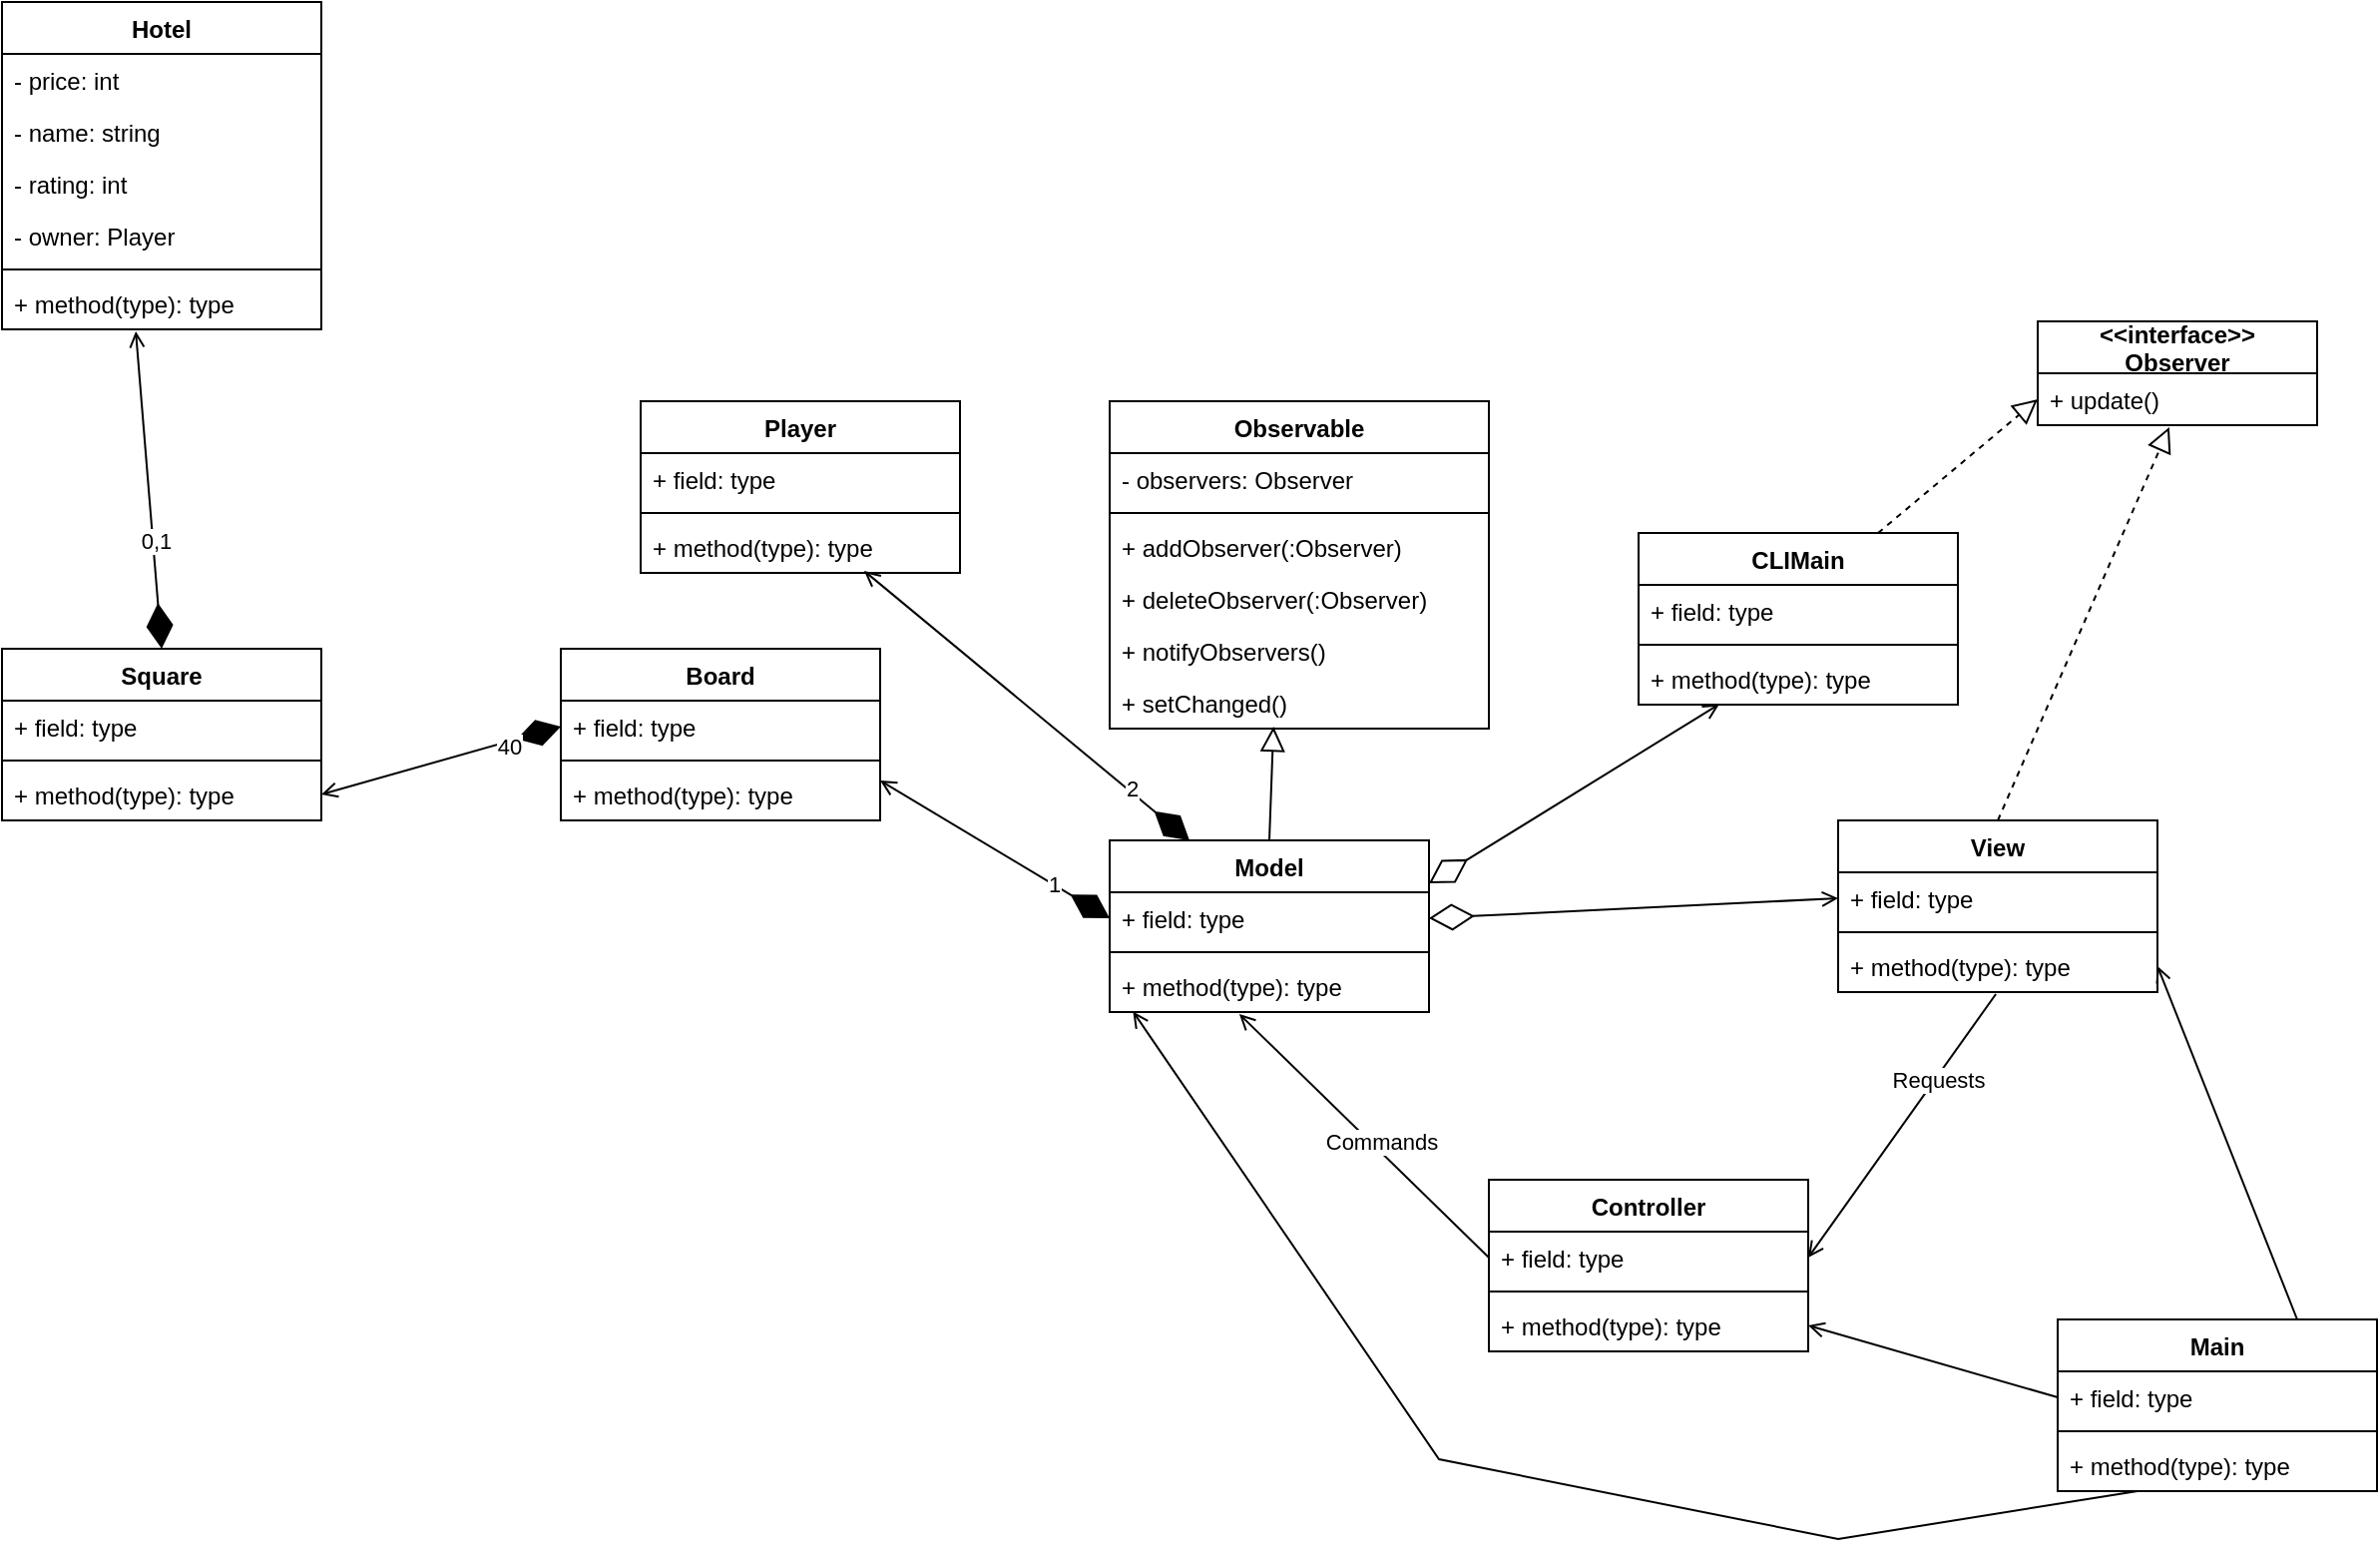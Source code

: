 <mxfile version="21.2.1" type="device">
  <diagram name="Page-1" id="gLBkfFalmYlRuuK1MI0R">
    <mxGraphModel dx="2557" dy="2223" grid="1" gridSize="10" guides="1" tooltips="1" connect="1" arrows="1" fold="1" page="1" pageScale="1" pageWidth="827" pageHeight="1169" math="0" shadow="0">
      <root>
        <mxCell id="0" />
        <mxCell id="1" parent="0" />
        <mxCell id="Y46oIeMY-HpYwtprE-M3-28" style="rounded=0;orthogonalLoop=1;jettySize=auto;html=1;exitX=0.5;exitY=0;exitDx=0;exitDy=0;entryX=0.432;entryY=0.962;entryDx=0;entryDy=0;entryPerimeter=0;endArrow=block;endFill=0;endSize=10;" edge="1" parent="1" source="Y46oIeMY-HpYwtprE-M3-1" target="Y46oIeMY-HpYwtprE-M3-19">
          <mxGeometry relative="1" as="geometry" />
        </mxCell>
        <mxCell id="Y46oIeMY-HpYwtprE-M3-55" style="rounded=0;orthogonalLoop=1;jettySize=auto;html=1;exitX=0.25;exitY=0;exitDx=0;exitDy=0;entryX=0.7;entryY=0.962;entryDx=0;entryDy=0;entryPerimeter=0;startArrow=diamondThin;startFill=1;startSize=20;endArrow=open;endFill=0;" edge="1" parent="1" source="Y46oIeMY-HpYwtprE-M3-1" target="Y46oIeMY-HpYwtprE-M3-54">
          <mxGeometry relative="1" as="geometry" />
        </mxCell>
        <mxCell id="Y46oIeMY-HpYwtprE-M3-74" value="2" style="edgeLabel;html=1;align=center;verticalAlign=middle;resizable=0;points=[];" vertex="1" connectable="0" parent="Y46oIeMY-HpYwtprE-M3-55">
          <mxGeometry x="-0.641" y="-2" relative="1" as="geometry">
            <mxPoint x="-1" as="offset" />
          </mxGeometry>
        </mxCell>
        <mxCell id="Y46oIeMY-HpYwtprE-M3-76" style="rounded=0;orthogonalLoop=1;jettySize=auto;html=1;exitX=1;exitY=0.25;exitDx=0;exitDy=0;entryX=0.253;entryY=0.99;entryDx=0;entryDy=0;entryPerimeter=0;endArrow=open;endFill=0;startArrow=diamondThin;startFill=0;startSize=20;" edge="1" parent="1" source="Y46oIeMY-HpYwtprE-M3-1" target="Y46oIeMY-HpYwtprE-M3-71">
          <mxGeometry relative="1" as="geometry" />
        </mxCell>
        <mxCell id="Y46oIeMY-HpYwtprE-M3-1" value="Model" style="swimlane;fontStyle=1;align=center;verticalAlign=top;childLayout=stackLayout;horizontal=1;startSize=26;horizontalStack=0;resizeParent=1;resizeParentMax=0;resizeLast=0;collapsible=1;marginBottom=0;whiteSpace=wrap;html=1;" vertex="1" parent="1">
          <mxGeometry x="115" y="50" width="160" height="86" as="geometry" />
        </mxCell>
        <mxCell id="Y46oIeMY-HpYwtprE-M3-2" value="+ field: type" style="text;strokeColor=none;fillColor=none;align=left;verticalAlign=top;spacingLeft=4;spacingRight=4;overflow=hidden;rotatable=0;points=[[0,0.5],[1,0.5]];portConstraint=eastwest;whiteSpace=wrap;html=1;" vertex="1" parent="Y46oIeMY-HpYwtprE-M3-1">
          <mxGeometry y="26" width="160" height="26" as="geometry" />
        </mxCell>
        <mxCell id="Y46oIeMY-HpYwtprE-M3-3" value="" style="line;strokeWidth=1;fillColor=none;align=left;verticalAlign=middle;spacingTop=-1;spacingLeft=3;spacingRight=3;rotatable=0;labelPosition=right;points=[];portConstraint=eastwest;strokeColor=inherit;" vertex="1" parent="Y46oIeMY-HpYwtprE-M3-1">
          <mxGeometry y="52" width="160" height="8" as="geometry" />
        </mxCell>
        <mxCell id="Y46oIeMY-HpYwtprE-M3-4" value="+ method(type): type" style="text;strokeColor=none;fillColor=none;align=left;verticalAlign=top;spacingLeft=4;spacingRight=4;overflow=hidden;rotatable=0;points=[[0,0.5],[1,0.5]];portConstraint=eastwest;whiteSpace=wrap;html=1;" vertex="1" parent="Y46oIeMY-HpYwtprE-M3-1">
          <mxGeometry y="60" width="160" height="26" as="geometry" />
        </mxCell>
        <mxCell id="Y46oIeMY-HpYwtprE-M3-5" value="Controller" style="swimlane;fontStyle=1;align=center;verticalAlign=top;childLayout=stackLayout;horizontal=1;startSize=26;horizontalStack=0;resizeParent=1;resizeParentMax=0;resizeLast=0;collapsible=1;marginBottom=0;whiteSpace=wrap;html=1;" vertex="1" parent="1">
          <mxGeometry x="305" y="220" width="160" height="86" as="geometry" />
        </mxCell>
        <mxCell id="Y46oIeMY-HpYwtprE-M3-6" value="+ field: type" style="text;strokeColor=none;fillColor=none;align=left;verticalAlign=top;spacingLeft=4;spacingRight=4;overflow=hidden;rotatable=0;points=[[0,0.5],[1,0.5]];portConstraint=eastwest;whiteSpace=wrap;html=1;" vertex="1" parent="Y46oIeMY-HpYwtprE-M3-5">
          <mxGeometry y="26" width="160" height="26" as="geometry" />
        </mxCell>
        <mxCell id="Y46oIeMY-HpYwtprE-M3-7" value="" style="line;strokeWidth=1;fillColor=none;align=left;verticalAlign=middle;spacingTop=-1;spacingLeft=3;spacingRight=3;rotatable=0;labelPosition=right;points=[];portConstraint=eastwest;strokeColor=inherit;" vertex="1" parent="Y46oIeMY-HpYwtprE-M3-5">
          <mxGeometry y="52" width="160" height="8" as="geometry" />
        </mxCell>
        <mxCell id="Y46oIeMY-HpYwtprE-M3-8" value="+ method(type): type" style="text;strokeColor=none;fillColor=none;align=left;verticalAlign=top;spacingLeft=4;spacingRight=4;overflow=hidden;rotatable=0;points=[[0,0.5],[1,0.5]];portConstraint=eastwest;whiteSpace=wrap;html=1;" vertex="1" parent="Y46oIeMY-HpYwtprE-M3-5">
          <mxGeometry y="60" width="160" height="26" as="geometry" />
        </mxCell>
        <mxCell id="Y46oIeMY-HpYwtprE-M3-23" style="rounded=0;orthogonalLoop=1;jettySize=auto;html=1;exitX=0.5;exitY=0;exitDx=0;exitDy=0;entryX=0.471;entryY=1.038;entryDx=0;entryDy=0;entryPerimeter=0;dashed=1;endArrow=block;endFill=0;startSize=20;endSize=10;targetPerimeterSpacing=1;sourcePerimeterSpacing=1;" edge="1" parent="1" source="Y46oIeMY-HpYwtprE-M3-9" target="Y46oIeMY-HpYwtprE-M3-21">
          <mxGeometry relative="1" as="geometry" />
        </mxCell>
        <mxCell id="Y46oIeMY-HpYwtprE-M3-9" value="View" style="swimlane;fontStyle=1;align=center;verticalAlign=top;childLayout=stackLayout;horizontal=1;startSize=26;horizontalStack=0;resizeParent=1;resizeParentMax=0;resizeLast=0;collapsible=1;marginBottom=0;whiteSpace=wrap;html=1;" vertex="1" parent="1">
          <mxGeometry x="480" y="40" width="160" height="86" as="geometry" />
        </mxCell>
        <mxCell id="Y46oIeMY-HpYwtprE-M3-10" value="+ field: type" style="text;strokeColor=none;fillColor=none;align=left;verticalAlign=top;spacingLeft=4;spacingRight=4;overflow=hidden;rotatable=0;points=[[0,0.5],[1,0.5]];portConstraint=eastwest;whiteSpace=wrap;html=1;" vertex="1" parent="Y46oIeMY-HpYwtprE-M3-9">
          <mxGeometry y="26" width="160" height="26" as="geometry" />
        </mxCell>
        <mxCell id="Y46oIeMY-HpYwtprE-M3-11" value="" style="line;strokeWidth=1;fillColor=none;align=left;verticalAlign=middle;spacingTop=-1;spacingLeft=3;spacingRight=3;rotatable=0;labelPosition=right;points=[];portConstraint=eastwest;strokeColor=inherit;" vertex="1" parent="Y46oIeMY-HpYwtprE-M3-9">
          <mxGeometry y="52" width="160" height="8" as="geometry" />
        </mxCell>
        <mxCell id="Y46oIeMY-HpYwtprE-M3-12" value="+ method(type): type" style="text;strokeColor=none;fillColor=none;align=left;verticalAlign=top;spacingLeft=4;spacingRight=4;overflow=hidden;rotatable=0;points=[[0,0.5],[1,0.5]];portConstraint=eastwest;whiteSpace=wrap;html=1;" vertex="1" parent="Y46oIeMY-HpYwtprE-M3-9">
          <mxGeometry y="60" width="160" height="26" as="geometry" />
        </mxCell>
        <mxCell id="Y46oIeMY-HpYwtprE-M3-13" value="Observable" style="swimlane;fontStyle=1;align=center;verticalAlign=top;childLayout=stackLayout;horizontal=1;startSize=26;horizontalStack=0;resizeParent=1;resizeParentMax=0;resizeLast=0;collapsible=1;marginBottom=0;" vertex="1" parent="1">
          <mxGeometry x="115" y="-170" width="190" height="164" as="geometry" />
        </mxCell>
        <mxCell id="Y46oIeMY-HpYwtprE-M3-14" value="- observers: Observer" style="text;strokeColor=none;fillColor=none;align=left;verticalAlign=top;spacingLeft=4;spacingRight=4;overflow=hidden;rotatable=0;points=[[0,0.5],[1,0.5]];portConstraint=eastwest;" vertex="1" parent="Y46oIeMY-HpYwtprE-M3-13">
          <mxGeometry y="26" width="190" height="26" as="geometry" />
        </mxCell>
        <mxCell id="Y46oIeMY-HpYwtprE-M3-15" value="" style="line;strokeWidth=1;fillColor=none;align=left;verticalAlign=middle;spacingTop=-1;spacingLeft=3;spacingRight=3;rotatable=0;labelPosition=right;points=[];portConstraint=eastwest;strokeColor=inherit;" vertex="1" parent="Y46oIeMY-HpYwtprE-M3-13">
          <mxGeometry y="52" width="190" height="8" as="geometry" />
        </mxCell>
        <mxCell id="Y46oIeMY-HpYwtprE-M3-16" value="+ addObserver(:Observer)" style="text;strokeColor=none;fillColor=none;align=left;verticalAlign=top;spacingLeft=4;spacingRight=4;overflow=hidden;rotatable=0;points=[[0,0.5],[1,0.5]];portConstraint=eastwest;" vertex="1" parent="Y46oIeMY-HpYwtprE-M3-13">
          <mxGeometry y="60" width="190" height="26" as="geometry" />
        </mxCell>
        <mxCell id="Y46oIeMY-HpYwtprE-M3-17" value="+ deleteObserver(:Observer)" style="text;strokeColor=none;fillColor=none;align=left;verticalAlign=top;spacingLeft=4;spacingRight=4;overflow=hidden;rotatable=0;points=[[0,0.5],[1,0.5]];portConstraint=eastwest;" vertex="1" parent="Y46oIeMY-HpYwtprE-M3-13">
          <mxGeometry y="86" width="190" height="26" as="geometry" />
        </mxCell>
        <mxCell id="Y46oIeMY-HpYwtprE-M3-18" value="+ notifyObservers()" style="text;strokeColor=none;fillColor=none;align=left;verticalAlign=top;spacingLeft=4;spacingRight=4;overflow=hidden;rotatable=0;points=[[0,0.5],[1,0.5]];portConstraint=eastwest;" vertex="1" parent="Y46oIeMY-HpYwtprE-M3-13">
          <mxGeometry y="112" width="190" height="26" as="geometry" />
        </mxCell>
        <mxCell id="Y46oIeMY-HpYwtprE-M3-19" value="+ setChanged()" style="text;strokeColor=none;fillColor=none;align=left;verticalAlign=top;spacingLeft=4;spacingRight=4;overflow=hidden;rotatable=0;points=[[0,0.5],[1,0.5]];portConstraint=eastwest;" vertex="1" parent="Y46oIeMY-HpYwtprE-M3-13">
          <mxGeometry y="138" width="190" height="26" as="geometry" />
        </mxCell>
        <mxCell id="Y46oIeMY-HpYwtprE-M3-20" value="&lt;&lt;interface&gt;&gt;&#xa;Observer" style="swimlane;fontStyle=1;childLayout=stackLayout;horizontal=1;startSize=26;fillColor=none;horizontalStack=0;resizeParent=1;resizeParentMax=0;resizeLast=0;collapsible=1;marginBottom=0;" vertex="1" parent="1">
          <mxGeometry x="580" y="-210" width="140" height="52" as="geometry" />
        </mxCell>
        <mxCell id="Y46oIeMY-HpYwtprE-M3-21" value="+ update()" style="text;strokeColor=none;fillColor=none;align=left;verticalAlign=top;spacingLeft=4;spacingRight=4;overflow=hidden;rotatable=0;points=[[0,0.5],[1,0.5]];portConstraint=eastwest;" vertex="1" parent="Y46oIeMY-HpYwtprE-M3-20">
          <mxGeometry y="26" width="140" height="26" as="geometry" />
        </mxCell>
        <mxCell id="Y46oIeMY-HpYwtprE-M3-30" style="rounded=0;orthogonalLoop=1;jettySize=auto;html=1;exitX=1;exitY=0.5;exitDx=0;exitDy=0;endSize=20;endArrow=none;endFill=0;startSize=6;startArrow=open;startFill=0;entryX=0.494;entryY=1.038;entryDx=0;entryDy=0;entryPerimeter=0;" edge="1" parent="1" source="Y46oIeMY-HpYwtprE-M3-6" target="Y46oIeMY-HpYwtprE-M3-12">
          <mxGeometry relative="1" as="geometry">
            <mxPoint x="500" y="220" as="targetPoint" />
          </mxGeometry>
        </mxCell>
        <mxCell id="Y46oIeMY-HpYwtprE-M3-35" value="Requests" style="edgeLabel;html=1;align=center;verticalAlign=middle;resizable=0;points=[];" vertex="1" connectable="0" parent="Y46oIeMY-HpYwtprE-M3-30">
          <mxGeometry x="0.265" y="13" relative="1" as="geometry">
            <mxPoint x="16" y="2" as="offset" />
          </mxGeometry>
        </mxCell>
        <mxCell id="Y46oIeMY-HpYwtprE-M3-29" style="rounded=0;orthogonalLoop=1;jettySize=auto;html=1;exitX=0.406;exitY=1.038;exitDx=0;exitDy=0;endArrow=none;endFill=0;endSize=20;exitPerimeter=0;entryX=0;entryY=0.5;entryDx=0;entryDy=0;startArrow=open;startFill=0;" edge="1" parent="1" source="Y46oIeMY-HpYwtprE-M3-4" target="Y46oIeMY-HpYwtprE-M3-6">
          <mxGeometry relative="1" as="geometry">
            <mxPoint x="260" y="330" as="targetPoint" />
          </mxGeometry>
        </mxCell>
        <mxCell id="Y46oIeMY-HpYwtprE-M3-36" value="Commands" style="edgeLabel;html=1;align=center;verticalAlign=middle;resizable=0;points=[];" vertex="1" connectable="0" parent="Y46oIeMY-HpYwtprE-M3-29">
          <mxGeometry x="0.263" y="25" relative="1" as="geometry">
            <mxPoint x="-26" y="4" as="offset" />
          </mxGeometry>
        </mxCell>
        <mxCell id="Y46oIeMY-HpYwtprE-M3-34" style="rounded=0;orthogonalLoop=1;jettySize=auto;html=1;exitX=0;exitY=0.5;exitDx=0;exitDy=0;endArrow=diamondThin;endFill=0;endSize=20;startArrow=open;startFill=0;entryX=1;entryY=0.5;entryDx=0;entryDy=0;" edge="1" parent="1" source="Y46oIeMY-HpYwtprE-M3-10" target="Y46oIeMY-HpYwtprE-M3-2">
          <mxGeometry relative="1" as="geometry">
            <mxPoint x="310" y="50" as="targetPoint" />
          </mxGeometry>
        </mxCell>
        <mxCell id="Y46oIeMY-HpYwtprE-M3-37" value="Board" style="swimlane;fontStyle=1;align=center;verticalAlign=top;childLayout=stackLayout;horizontal=1;startSize=26;horizontalStack=0;resizeParent=1;resizeParentMax=0;resizeLast=0;collapsible=1;marginBottom=0;whiteSpace=wrap;html=1;" vertex="1" parent="1">
          <mxGeometry x="-160" y="-46" width="160" height="86" as="geometry" />
        </mxCell>
        <mxCell id="Y46oIeMY-HpYwtprE-M3-38" value="+ field: type" style="text;strokeColor=none;fillColor=none;align=left;verticalAlign=top;spacingLeft=4;spacingRight=4;overflow=hidden;rotatable=0;points=[[0,0.5],[1,0.5]];portConstraint=eastwest;whiteSpace=wrap;html=1;" vertex="1" parent="Y46oIeMY-HpYwtprE-M3-37">
          <mxGeometry y="26" width="160" height="26" as="geometry" />
        </mxCell>
        <mxCell id="Y46oIeMY-HpYwtprE-M3-39" value="" style="line;strokeWidth=1;fillColor=none;align=left;verticalAlign=middle;spacingTop=-1;spacingLeft=3;spacingRight=3;rotatable=0;labelPosition=right;points=[];portConstraint=eastwest;strokeColor=inherit;" vertex="1" parent="Y46oIeMY-HpYwtprE-M3-37">
          <mxGeometry y="52" width="160" height="8" as="geometry" />
        </mxCell>
        <mxCell id="Y46oIeMY-HpYwtprE-M3-40" value="+ method(type): type" style="text;strokeColor=none;fillColor=none;align=left;verticalAlign=top;spacingLeft=4;spacingRight=4;overflow=hidden;rotatable=0;points=[[0,0.5],[1,0.5]];portConstraint=eastwest;whiteSpace=wrap;html=1;" vertex="1" parent="Y46oIeMY-HpYwtprE-M3-37">
          <mxGeometry y="60" width="160" height="26" as="geometry" />
        </mxCell>
        <mxCell id="Y46oIeMY-HpYwtprE-M3-41" value="Hotel" style="swimlane;fontStyle=1;align=center;verticalAlign=top;childLayout=stackLayout;horizontal=1;startSize=26;horizontalStack=0;resizeParent=1;resizeParentMax=0;resizeLast=0;collapsible=1;marginBottom=0;whiteSpace=wrap;html=1;" vertex="1" parent="1">
          <mxGeometry x="-440" y="-370" width="160" height="164" as="geometry" />
        </mxCell>
        <mxCell id="Y46oIeMY-HpYwtprE-M3-42" value="- price: int" style="text;strokeColor=none;fillColor=none;align=left;verticalAlign=top;spacingLeft=4;spacingRight=4;overflow=hidden;rotatable=0;points=[[0,0.5],[1,0.5]];portConstraint=eastwest;whiteSpace=wrap;html=1;" vertex="1" parent="Y46oIeMY-HpYwtprE-M3-41">
          <mxGeometry y="26" width="160" height="26" as="geometry" />
        </mxCell>
        <mxCell id="Y46oIeMY-HpYwtprE-M3-85" value="- name: string" style="text;strokeColor=none;fillColor=none;align=left;verticalAlign=top;spacingLeft=4;spacingRight=4;overflow=hidden;rotatable=0;points=[[0,0.5],[1,0.5]];portConstraint=eastwest;whiteSpace=wrap;html=1;" vertex="1" parent="Y46oIeMY-HpYwtprE-M3-41">
          <mxGeometry y="52" width="160" height="26" as="geometry" />
        </mxCell>
        <mxCell id="Y46oIeMY-HpYwtprE-M3-86" value="- rating: int" style="text;strokeColor=none;fillColor=none;align=left;verticalAlign=top;spacingLeft=4;spacingRight=4;overflow=hidden;rotatable=0;points=[[0,0.5],[1,0.5]];portConstraint=eastwest;whiteSpace=wrap;html=1;" vertex="1" parent="Y46oIeMY-HpYwtprE-M3-41">
          <mxGeometry y="78" width="160" height="26" as="geometry" />
        </mxCell>
        <mxCell id="Y46oIeMY-HpYwtprE-M3-87" value="- owner: Player" style="text;strokeColor=none;fillColor=none;align=left;verticalAlign=top;spacingLeft=4;spacingRight=4;overflow=hidden;rotatable=0;points=[[0,0.5],[1,0.5]];portConstraint=eastwest;whiteSpace=wrap;html=1;" vertex="1" parent="Y46oIeMY-HpYwtprE-M3-41">
          <mxGeometry y="104" width="160" height="26" as="geometry" />
        </mxCell>
        <mxCell id="Y46oIeMY-HpYwtprE-M3-43" value="" style="line;strokeWidth=1;fillColor=none;align=left;verticalAlign=middle;spacingTop=-1;spacingLeft=3;spacingRight=3;rotatable=0;labelPosition=right;points=[];portConstraint=eastwest;strokeColor=inherit;" vertex="1" parent="Y46oIeMY-HpYwtprE-M3-41">
          <mxGeometry y="130" width="160" height="8" as="geometry" />
        </mxCell>
        <mxCell id="Y46oIeMY-HpYwtprE-M3-44" value="+ method(type): type" style="text;strokeColor=none;fillColor=none;align=left;verticalAlign=top;spacingLeft=4;spacingRight=4;overflow=hidden;rotatable=0;points=[[0,0.5],[1,0.5]];portConstraint=eastwest;whiteSpace=wrap;html=1;" vertex="1" parent="Y46oIeMY-HpYwtprE-M3-41">
          <mxGeometry y="138" width="160" height="26" as="geometry" />
        </mxCell>
        <mxCell id="Y46oIeMY-HpYwtprE-M3-46" style="rounded=0;orthogonalLoop=1;jettySize=auto;html=1;exitX=0;exitY=0.5;exitDx=0;exitDy=0;entryX=1;entryY=0.231;entryDx=0;entryDy=0;entryPerimeter=0;endArrow=open;endFill=0;startArrow=diamondThin;startFill=1;sourcePerimeterSpacing=10;targetPerimeterSpacing=10;startSize=20;" edge="1" parent="1" source="Y46oIeMY-HpYwtprE-M3-2" target="Y46oIeMY-HpYwtprE-M3-40">
          <mxGeometry relative="1" as="geometry" />
        </mxCell>
        <mxCell id="Y46oIeMY-HpYwtprE-M3-75" value="1" style="edgeLabel;html=1;align=center;verticalAlign=middle;resizable=0;points=[];" vertex="1" connectable="0" parent="Y46oIeMY-HpYwtprE-M3-46">
          <mxGeometry x="-0.483" relative="1" as="geometry">
            <mxPoint x="1" as="offset" />
          </mxGeometry>
        </mxCell>
        <mxCell id="Y46oIeMY-HpYwtprE-M3-57" value="" style="rounded=0;orthogonalLoop=1;jettySize=auto;html=1;exitX=0.5;exitY=0;exitDx=0;exitDy=0;entryX=0.419;entryY=1.038;entryDx=0;entryDy=0;entryPerimeter=0;endArrow=open;endFill=0;startArrow=diamondThin;startFill=1;sourcePerimeterSpacing=0;startSize=20;" edge="1" parent="1" source="Y46oIeMY-HpYwtprE-M3-47" target="Y46oIeMY-HpYwtprE-M3-44">
          <mxGeometry relative="1" as="geometry" />
        </mxCell>
        <mxCell id="Y46oIeMY-HpYwtprE-M3-73" value="0,1" style="edgeLabel;html=1;align=center;verticalAlign=middle;resizable=0;points=[];" vertex="1" connectable="0" parent="Y46oIeMY-HpYwtprE-M3-57">
          <mxGeometry x="-0.322" y="-1" relative="1" as="geometry">
            <mxPoint as="offset" />
          </mxGeometry>
        </mxCell>
        <mxCell id="Y46oIeMY-HpYwtprE-M3-47" value="Square" style="swimlane;fontStyle=1;align=center;verticalAlign=top;childLayout=stackLayout;horizontal=1;startSize=26;horizontalStack=0;resizeParent=1;resizeParentMax=0;resizeLast=0;collapsible=1;marginBottom=0;whiteSpace=wrap;html=1;" vertex="1" parent="1">
          <mxGeometry x="-440" y="-46" width="160" height="86" as="geometry" />
        </mxCell>
        <mxCell id="Y46oIeMY-HpYwtprE-M3-48" value="+ field: type" style="text;strokeColor=none;fillColor=none;align=left;verticalAlign=top;spacingLeft=4;spacingRight=4;overflow=hidden;rotatable=0;points=[[0,0.5],[1,0.5]];portConstraint=eastwest;whiteSpace=wrap;html=1;" vertex="1" parent="Y46oIeMY-HpYwtprE-M3-47">
          <mxGeometry y="26" width="160" height="26" as="geometry" />
        </mxCell>
        <mxCell id="Y46oIeMY-HpYwtprE-M3-49" value="" style="line;strokeWidth=1;fillColor=none;align=left;verticalAlign=middle;spacingTop=-1;spacingLeft=3;spacingRight=3;rotatable=0;labelPosition=right;points=[];portConstraint=eastwest;strokeColor=inherit;" vertex="1" parent="Y46oIeMY-HpYwtprE-M3-47">
          <mxGeometry y="52" width="160" height="8" as="geometry" />
        </mxCell>
        <mxCell id="Y46oIeMY-HpYwtprE-M3-50" value="+ method(type): type" style="text;strokeColor=none;fillColor=none;align=left;verticalAlign=top;spacingLeft=4;spacingRight=4;overflow=hidden;rotatable=0;points=[[0,0.5],[1,0.5]];portConstraint=eastwest;whiteSpace=wrap;html=1;" vertex="1" parent="Y46oIeMY-HpYwtprE-M3-47">
          <mxGeometry y="60" width="160" height="26" as="geometry" />
        </mxCell>
        <mxCell id="Y46oIeMY-HpYwtprE-M3-51" value="Player" style="swimlane;fontStyle=1;align=center;verticalAlign=top;childLayout=stackLayout;horizontal=1;startSize=26;horizontalStack=0;resizeParent=1;resizeParentMax=0;resizeLast=0;collapsible=1;marginBottom=0;whiteSpace=wrap;html=1;" vertex="1" parent="1">
          <mxGeometry x="-120" y="-170" width="160" height="86" as="geometry" />
        </mxCell>
        <mxCell id="Y46oIeMY-HpYwtprE-M3-52" value="+ field: type" style="text;strokeColor=none;fillColor=none;align=left;verticalAlign=top;spacingLeft=4;spacingRight=4;overflow=hidden;rotatable=0;points=[[0,0.5],[1,0.5]];portConstraint=eastwest;whiteSpace=wrap;html=1;" vertex="1" parent="Y46oIeMY-HpYwtprE-M3-51">
          <mxGeometry y="26" width="160" height="26" as="geometry" />
        </mxCell>
        <mxCell id="Y46oIeMY-HpYwtprE-M3-53" value="" style="line;strokeWidth=1;fillColor=none;align=left;verticalAlign=middle;spacingTop=-1;spacingLeft=3;spacingRight=3;rotatable=0;labelPosition=right;points=[];portConstraint=eastwest;strokeColor=inherit;" vertex="1" parent="Y46oIeMY-HpYwtprE-M3-51">
          <mxGeometry y="52" width="160" height="8" as="geometry" />
        </mxCell>
        <mxCell id="Y46oIeMY-HpYwtprE-M3-54" value="+ method(type): type" style="text;strokeColor=none;fillColor=none;align=left;verticalAlign=top;spacingLeft=4;spacingRight=4;overflow=hidden;rotatable=0;points=[[0,0.5],[1,0.5]];portConstraint=eastwest;whiteSpace=wrap;html=1;" vertex="1" parent="Y46oIeMY-HpYwtprE-M3-51">
          <mxGeometry y="60" width="160" height="26" as="geometry" />
        </mxCell>
        <mxCell id="Y46oIeMY-HpYwtprE-M3-56" style="rounded=0;orthogonalLoop=1;jettySize=auto;html=1;exitX=0;exitY=0.5;exitDx=0;exitDy=0;entryX=1;entryY=0.5;entryDx=0;entryDy=0;endArrow=open;endFill=0;startArrow=diamondThin;startFill=1;startSize=20;" edge="1" parent="1" source="Y46oIeMY-HpYwtprE-M3-38" target="Y46oIeMY-HpYwtprE-M3-50">
          <mxGeometry relative="1" as="geometry" />
        </mxCell>
        <mxCell id="Y46oIeMY-HpYwtprE-M3-72" value="40" style="edgeLabel;html=1;align=center;verticalAlign=middle;resizable=0;points=[];" vertex="1" connectable="0" parent="Y46oIeMY-HpYwtprE-M3-56">
          <mxGeometry x="-0.552" y="2" relative="1" as="geometry">
            <mxPoint as="offset" />
          </mxGeometry>
        </mxCell>
        <mxCell id="Y46oIeMY-HpYwtprE-M3-81" style="rounded=0;orthogonalLoop=1;jettySize=auto;html=1;exitX=0.75;exitY=0;exitDx=0;exitDy=0;entryX=1;entryY=0.5;entryDx=0;entryDy=0;endArrow=open;endFill=0;" edge="1" parent="1" source="Y46oIeMY-HpYwtprE-M3-64" target="Y46oIeMY-HpYwtprE-M3-12">
          <mxGeometry relative="1" as="geometry" />
        </mxCell>
        <mxCell id="Y46oIeMY-HpYwtprE-M3-84" style="rounded=0;orthogonalLoop=1;jettySize=auto;html=1;exitX=0.25;exitY=1;exitDx=0;exitDy=0;entryX=0.073;entryY=0.99;entryDx=0;entryDy=0;entryPerimeter=0;endArrow=open;endFill=0;" edge="1" parent="1" source="Y46oIeMY-HpYwtprE-M3-64" target="Y46oIeMY-HpYwtprE-M3-4">
          <mxGeometry relative="1" as="geometry">
            <Array as="points">
              <mxPoint x="480" y="400" />
              <mxPoint x="280" y="360" />
            </Array>
          </mxGeometry>
        </mxCell>
        <mxCell id="Y46oIeMY-HpYwtprE-M3-64" value="Main" style="swimlane;fontStyle=1;align=center;verticalAlign=top;childLayout=stackLayout;horizontal=1;startSize=26;horizontalStack=0;resizeParent=1;resizeParentMax=0;resizeLast=0;collapsible=1;marginBottom=0;whiteSpace=wrap;html=1;" vertex="1" parent="1">
          <mxGeometry x="590" y="290" width="160" height="86" as="geometry" />
        </mxCell>
        <mxCell id="Y46oIeMY-HpYwtprE-M3-65" value="+ field: type" style="text;strokeColor=none;fillColor=none;align=left;verticalAlign=top;spacingLeft=4;spacingRight=4;overflow=hidden;rotatable=0;points=[[0,0.5],[1,0.5]];portConstraint=eastwest;whiteSpace=wrap;html=1;" vertex="1" parent="Y46oIeMY-HpYwtprE-M3-64">
          <mxGeometry y="26" width="160" height="26" as="geometry" />
        </mxCell>
        <mxCell id="Y46oIeMY-HpYwtprE-M3-66" value="" style="line;strokeWidth=1;fillColor=none;align=left;verticalAlign=middle;spacingTop=-1;spacingLeft=3;spacingRight=3;rotatable=0;labelPosition=right;points=[];portConstraint=eastwest;strokeColor=inherit;" vertex="1" parent="Y46oIeMY-HpYwtprE-M3-64">
          <mxGeometry y="52" width="160" height="8" as="geometry" />
        </mxCell>
        <mxCell id="Y46oIeMY-HpYwtprE-M3-67" value="+ method(type): type" style="text;strokeColor=none;fillColor=none;align=left;verticalAlign=top;spacingLeft=4;spacingRight=4;overflow=hidden;rotatable=0;points=[[0,0.5],[1,0.5]];portConstraint=eastwest;whiteSpace=wrap;html=1;" vertex="1" parent="Y46oIeMY-HpYwtprE-M3-64">
          <mxGeometry y="60" width="160" height="26" as="geometry" />
        </mxCell>
        <mxCell id="Y46oIeMY-HpYwtprE-M3-79" style="rounded=0;orthogonalLoop=1;jettySize=auto;html=1;exitX=0.75;exitY=0;exitDx=0;exitDy=0;entryX=0;entryY=0.5;entryDx=0;entryDy=0;endArrow=block;endFill=0;sourcePerimeterSpacing=-1;targetPerimeterSpacing=1;endSize=10;dashed=1;" edge="1" parent="1" source="Y46oIeMY-HpYwtprE-M3-68" target="Y46oIeMY-HpYwtprE-M3-21">
          <mxGeometry relative="1" as="geometry" />
        </mxCell>
        <mxCell id="Y46oIeMY-HpYwtprE-M3-68" value="CLIMain" style="swimlane;fontStyle=1;align=center;verticalAlign=top;childLayout=stackLayout;horizontal=1;startSize=26;horizontalStack=0;resizeParent=1;resizeParentMax=0;resizeLast=0;collapsible=1;marginBottom=0;whiteSpace=wrap;html=1;" vertex="1" parent="1">
          <mxGeometry x="380" y="-104" width="160" height="86" as="geometry" />
        </mxCell>
        <mxCell id="Y46oIeMY-HpYwtprE-M3-69" value="+ field: type" style="text;strokeColor=none;fillColor=none;align=left;verticalAlign=top;spacingLeft=4;spacingRight=4;overflow=hidden;rotatable=0;points=[[0,0.5],[1,0.5]];portConstraint=eastwest;whiteSpace=wrap;html=1;" vertex="1" parent="Y46oIeMY-HpYwtprE-M3-68">
          <mxGeometry y="26" width="160" height="26" as="geometry" />
        </mxCell>
        <mxCell id="Y46oIeMY-HpYwtprE-M3-70" value="" style="line;strokeWidth=1;fillColor=none;align=left;verticalAlign=middle;spacingTop=-1;spacingLeft=3;spacingRight=3;rotatable=0;labelPosition=right;points=[];portConstraint=eastwest;strokeColor=inherit;" vertex="1" parent="Y46oIeMY-HpYwtprE-M3-68">
          <mxGeometry y="52" width="160" height="8" as="geometry" />
        </mxCell>
        <mxCell id="Y46oIeMY-HpYwtprE-M3-71" value="+ method(type): type" style="text;strokeColor=none;fillColor=none;align=left;verticalAlign=top;spacingLeft=4;spacingRight=4;overflow=hidden;rotatable=0;points=[[0,0.5],[1,0.5]];portConstraint=eastwest;whiteSpace=wrap;html=1;" vertex="1" parent="Y46oIeMY-HpYwtprE-M3-68">
          <mxGeometry y="60" width="160" height="26" as="geometry" />
        </mxCell>
        <mxCell id="Y46oIeMY-HpYwtprE-M3-80" style="rounded=0;orthogonalLoop=1;jettySize=auto;html=1;exitX=0;exitY=0.5;exitDx=0;exitDy=0;entryX=1;entryY=0.5;entryDx=0;entryDy=0;endArrow=open;endFill=0;" edge="1" parent="1" source="Y46oIeMY-HpYwtprE-M3-65" target="Y46oIeMY-HpYwtprE-M3-8">
          <mxGeometry relative="1" as="geometry" />
        </mxCell>
      </root>
    </mxGraphModel>
  </diagram>
</mxfile>
